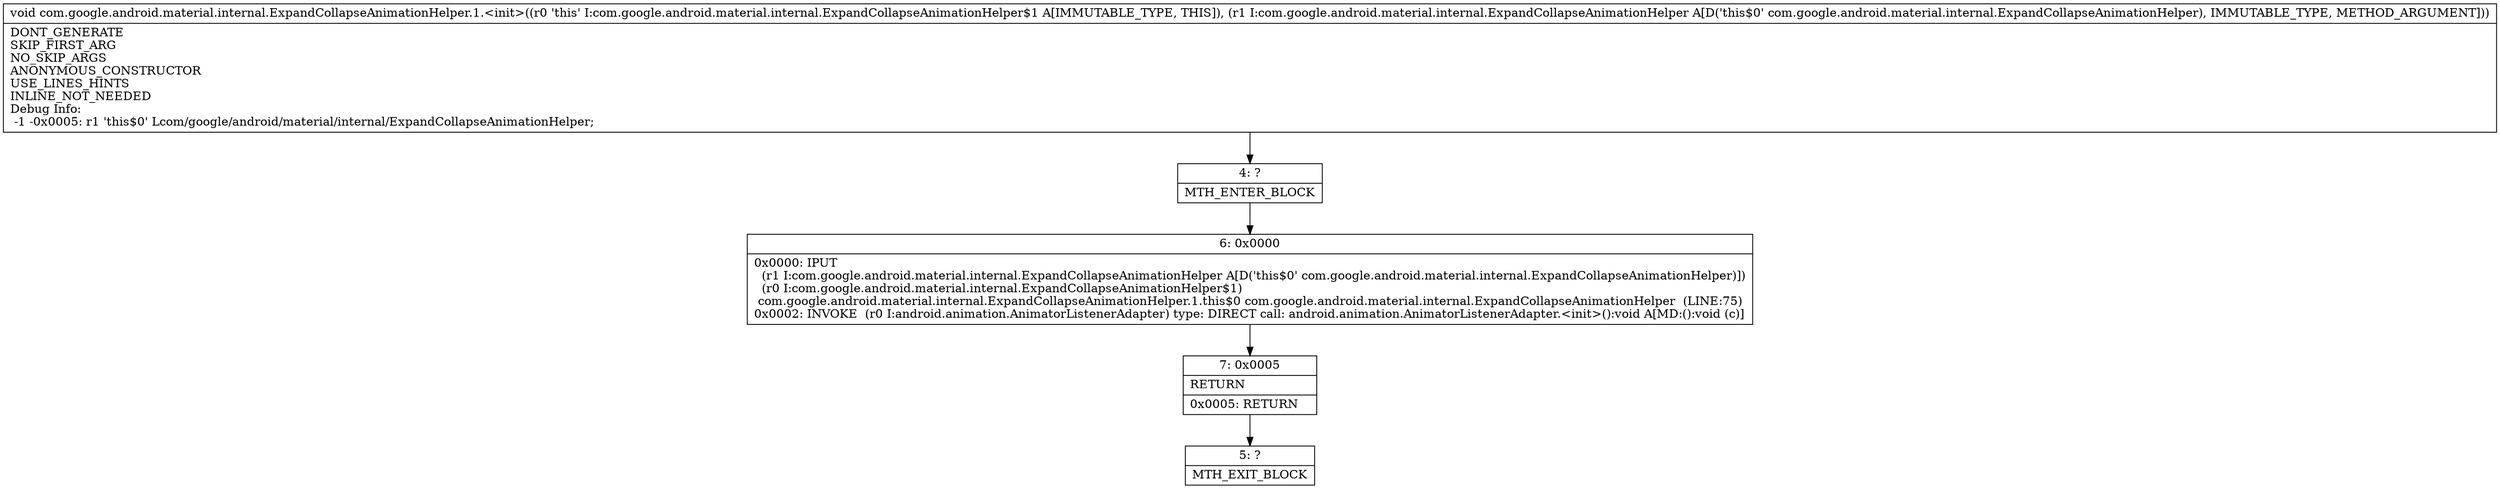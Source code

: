 digraph "CFG forcom.google.android.material.internal.ExpandCollapseAnimationHelper.1.\<init\>(Lcom\/google\/android\/material\/internal\/ExpandCollapseAnimationHelper;)V" {
Node_4 [shape=record,label="{4\:\ ?|MTH_ENTER_BLOCK\l}"];
Node_6 [shape=record,label="{6\:\ 0x0000|0x0000: IPUT  \l  (r1 I:com.google.android.material.internal.ExpandCollapseAnimationHelper A[D('this$0' com.google.android.material.internal.ExpandCollapseAnimationHelper)])\l  (r0 I:com.google.android.material.internal.ExpandCollapseAnimationHelper$1)\l com.google.android.material.internal.ExpandCollapseAnimationHelper.1.this$0 com.google.android.material.internal.ExpandCollapseAnimationHelper  (LINE:75)\l0x0002: INVOKE  (r0 I:android.animation.AnimatorListenerAdapter) type: DIRECT call: android.animation.AnimatorListenerAdapter.\<init\>():void A[MD:():void (c)]\l}"];
Node_7 [shape=record,label="{7\:\ 0x0005|RETURN\l|0x0005: RETURN   \l}"];
Node_5 [shape=record,label="{5\:\ ?|MTH_EXIT_BLOCK\l}"];
MethodNode[shape=record,label="{void com.google.android.material.internal.ExpandCollapseAnimationHelper.1.\<init\>((r0 'this' I:com.google.android.material.internal.ExpandCollapseAnimationHelper$1 A[IMMUTABLE_TYPE, THIS]), (r1 I:com.google.android.material.internal.ExpandCollapseAnimationHelper A[D('this$0' com.google.android.material.internal.ExpandCollapseAnimationHelper), IMMUTABLE_TYPE, METHOD_ARGUMENT]))  | DONT_GENERATE\lSKIP_FIRST_ARG\lNO_SKIP_ARGS\lANONYMOUS_CONSTRUCTOR\lUSE_LINES_HINTS\lINLINE_NOT_NEEDED\lDebug Info:\l  \-1 \-0x0005: r1 'this$0' Lcom\/google\/android\/material\/internal\/ExpandCollapseAnimationHelper;\l}"];
MethodNode -> Node_4;Node_4 -> Node_6;
Node_6 -> Node_7;
Node_7 -> Node_5;
}

